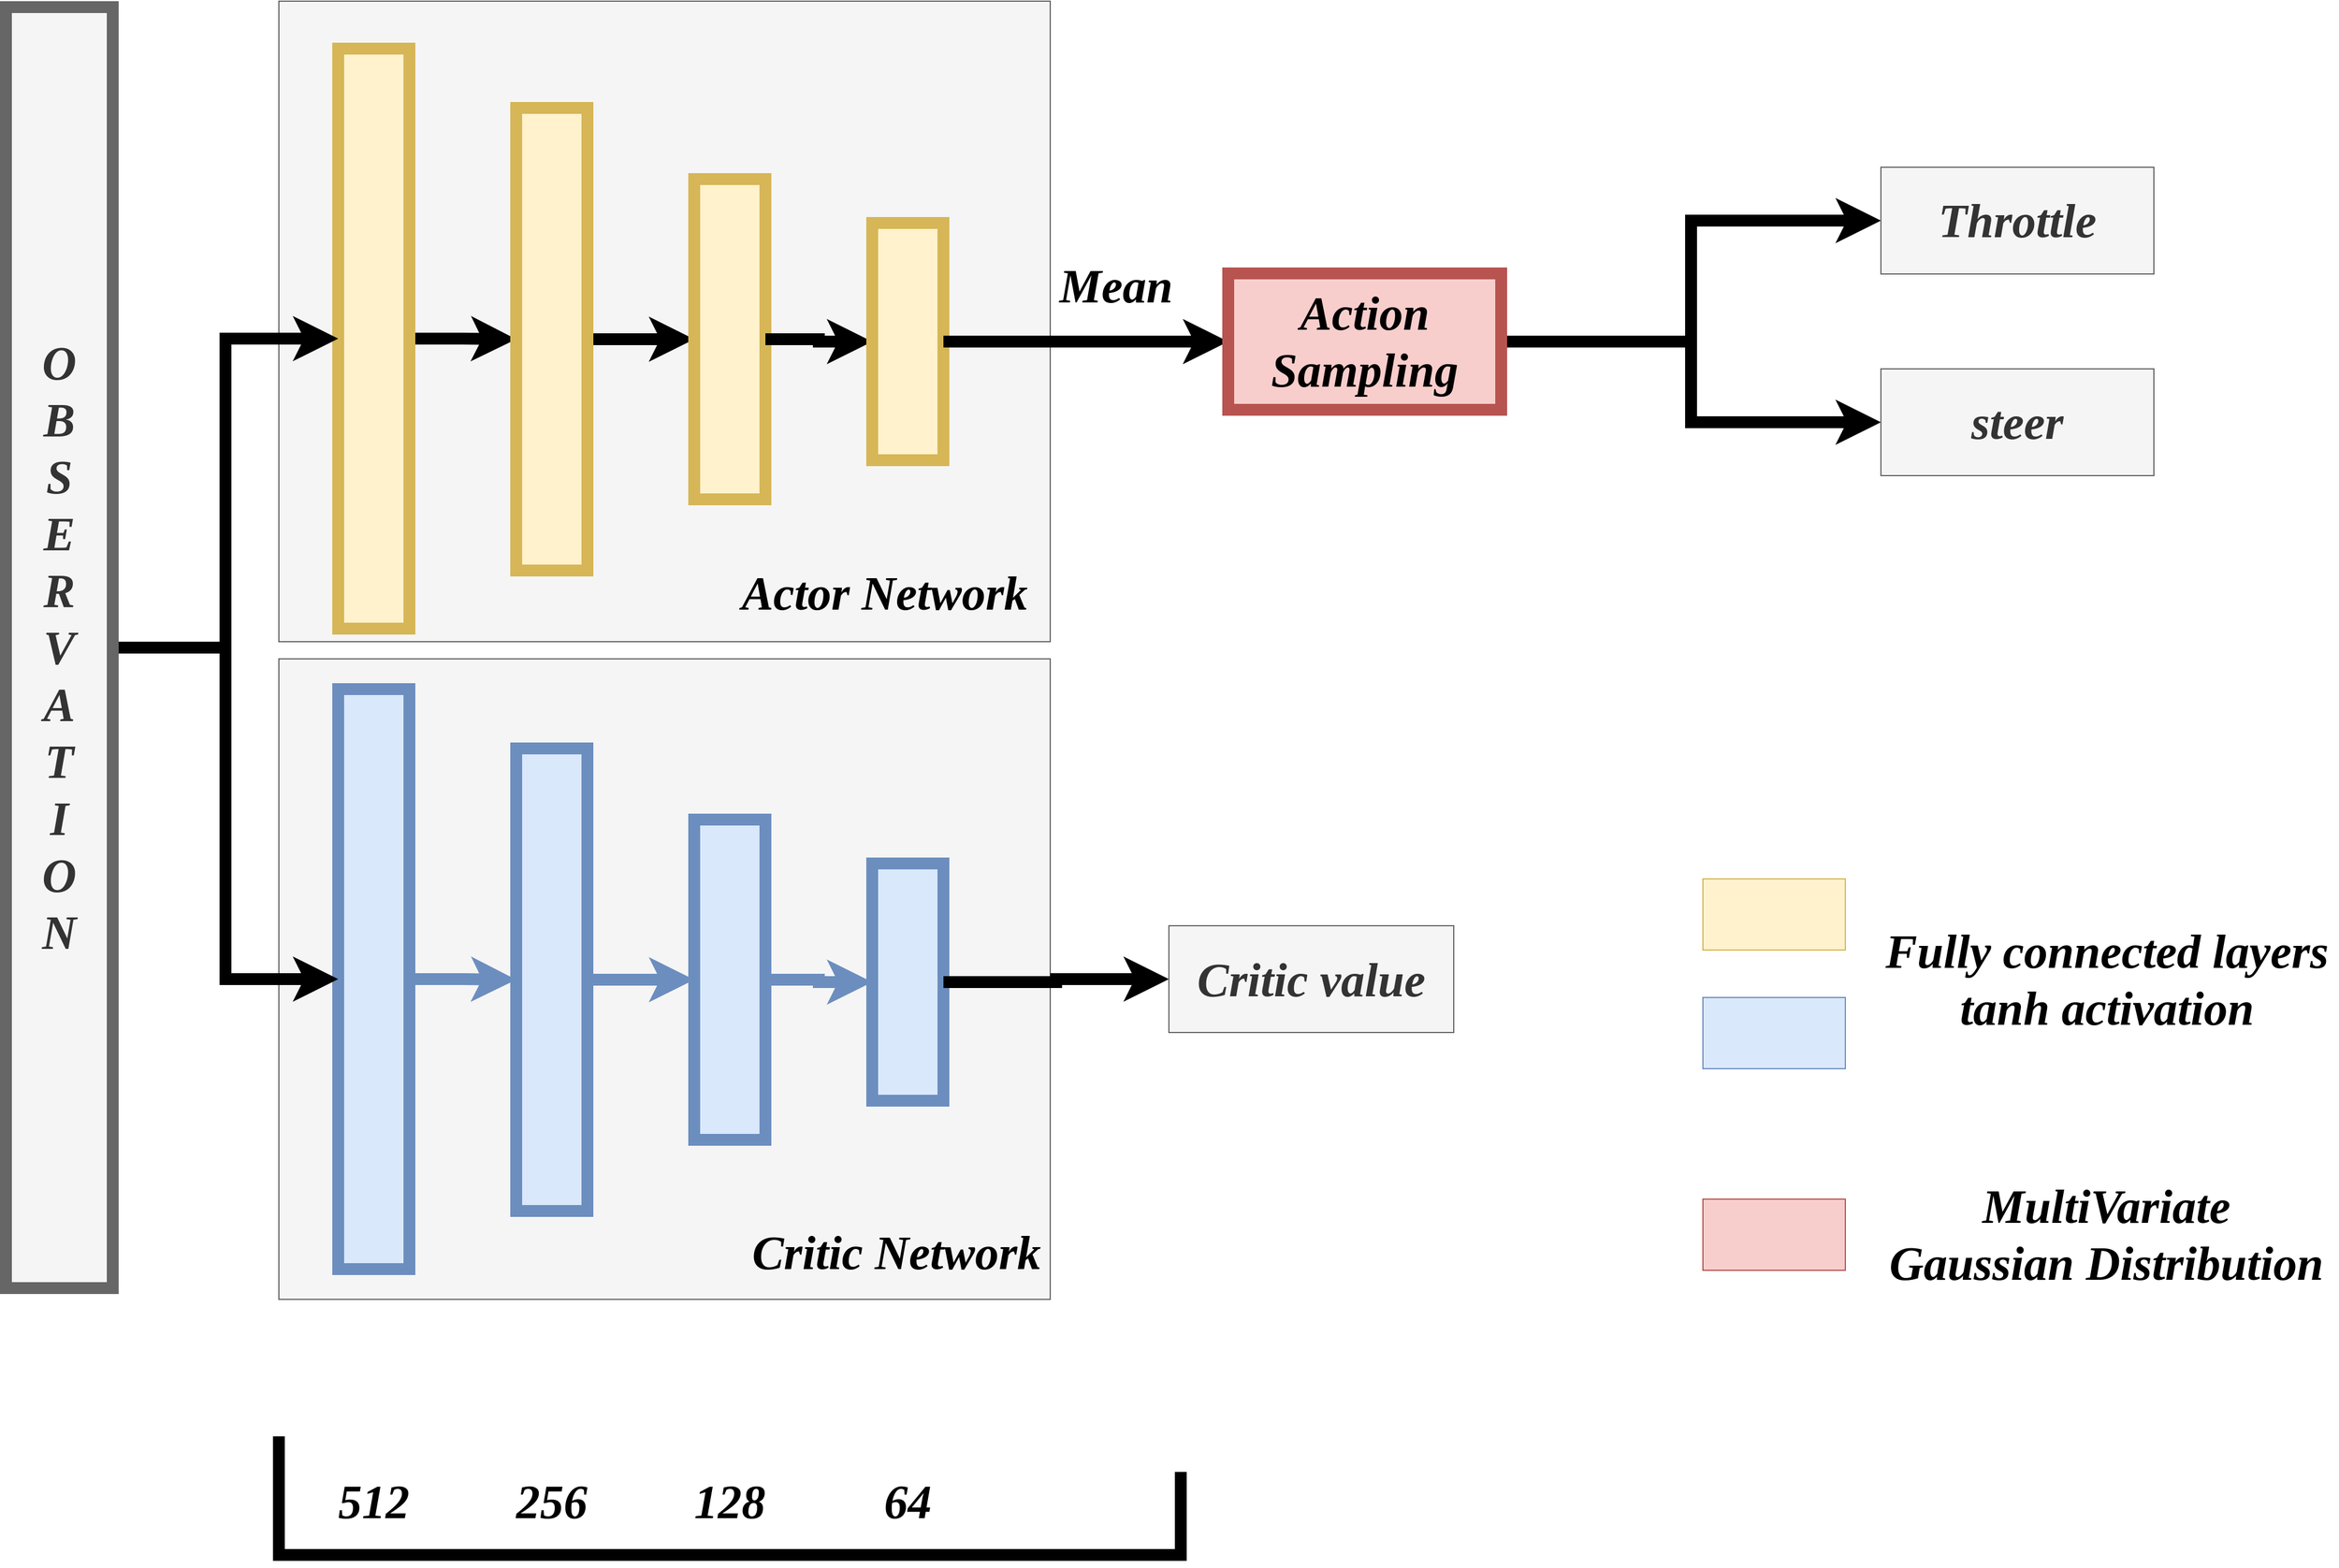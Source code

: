 <mxfile version="26.1.1">
  <diagram name="Page-1" id="R-Aer-h_dVpULyEgFt8_">
    <mxGraphModel dx="4247" dy="1380" grid="1" gridSize="10" guides="1" tooltips="1" connect="1" arrows="1" fold="1" page="1" pageScale="1" pageWidth="1600" pageHeight="1200" math="0" shadow="0">
      <root>
        <mxCell id="0" />
        <mxCell id="1" parent="0" />
        <mxCell id="EOXhwnvNKexvnQ5gYBZN-50" value="" style="rounded=0;whiteSpace=wrap;html=1;fillColor=#f5f5f5;fontColor=#333333;strokeColor=#666666;fontSize=40;fontStyle=3;fontFamily=Times New Roman;" vertex="1" parent="1">
          <mxGeometry x="50" y="520" width="650" height="540" as="geometry" />
        </mxCell>
        <mxCell id="EOXhwnvNKexvnQ5gYBZN-49" value="" style="rounded=0;whiteSpace=wrap;html=1;fillColor=#f5f5f5;fontColor=#333333;strokeColor=#666666;fontSize=40;fontStyle=3;fontFamily=Times New Roman;" vertex="1" parent="1">
          <mxGeometry x="50" y="1074.5" width="650" height="540" as="geometry" />
        </mxCell>
        <mxCell id="EOXhwnvNKexvnQ5gYBZN-1" value="" style="edgeStyle=orthogonalEdgeStyle;rounded=0;orthogonalLoop=1;jettySize=auto;html=1;strokeWidth=10;fontSize=40;fontStyle=3;fontFamily=Times New Roman;" edge="1" parent="1" source="EOXhwnvNKexvnQ5gYBZN-2" target="EOXhwnvNKexvnQ5gYBZN-4">
          <mxGeometry relative="1" as="geometry">
            <mxPoint x="210" y="555" as="targetPoint" />
          </mxGeometry>
        </mxCell>
        <mxCell id="EOXhwnvNKexvnQ5gYBZN-2" value="" style="rounded=0;whiteSpace=wrap;html=1;strokeWidth=10;fillColor=#fff2cc;strokeColor=#d6b656;fontSize=40;fontStyle=3;fontFamily=Times New Roman;" vertex="1" parent="1">
          <mxGeometry x="100" y="560" width="60" height="489" as="geometry" />
        </mxCell>
        <mxCell id="EOXhwnvNKexvnQ5gYBZN-3" value="" style="edgeStyle=orthogonalEdgeStyle;rounded=0;orthogonalLoop=1;jettySize=auto;html=1;entryX=0;entryY=0.5;entryDx=0;entryDy=0;strokeWidth=10;fontSize=40;fontStyle=3;fontFamily=Times New Roman;" edge="1" parent="1" source="EOXhwnvNKexvnQ5gYBZN-4" target="EOXhwnvNKexvnQ5gYBZN-5">
          <mxGeometry relative="1" as="geometry">
            <mxPoint x="400" y="600" as="targetPoint" />
          </mxGeometry>
        </mxCell>
        <mxCell id="EOXhwnvNKexvnQ5gYBZN-4" value="" style="rounded=0;whiteSpace=wrap;html=1;strokeWidth=10;fillColor=#fff2cc;strokeColor=#d6b656;fontSize=40;fontStyle=3;fontFamily=Times New Roman;" vertex="1" parent="1">
          <mxGeometry x="250" y="610" width="60" height="390" as="geometry" />
        </mxCell>
        <mxCell id="EOXhwnvNKexvnQ5gYBZN-5" value="" style="rounded=0;whiteSpace=wrap;html=1;strokeWidth=10;fillColor=#fff2cc;strokeColor=#d6b656;fontSize=40;fontStyle=3;fontFamily=Times New Roman;" vertex="1" parent="1">
          <mxGeometry x="400" y="670" width="60" height="270" as="geometry" />
        </mxCell>
        <mxCell id="EOXhwnvNKexvnQ5gYBZN-6" value="" style="edgeStyle=orthogonalEdgeStyle;rounded=0;orthogonalLoop=1;jettySize=auto;html=1;entryX=0;entryY=0.5;entryDx=0;entryDy=0;strokeWidth=10;fontSize=40;fontStyle=3;exitX=1;exitY=0.5;exitDx=0;exitDy=0;fontFamily=Times New Roman;" edge="1" parent="1" source="EOXhwnvNKexvnQ5gYBZN-5" target="EOXhwnvNKexvnQ5gYBZN-9">
          <mxGeometry relative="1" as="geometry">
            <mxPoint x="730" y="625" as="targetPoint" />
            <mxPoint x="540" y="565" as="sourcePoint" />
          </mxGeometry>
        </mxCell>
        <mxCell id="EOXhwnvNKexvnQ5gYBZN-9" value="" style="rounded=0;whiteSpace=wrap;html=1;strokeWidth=10;fillColor=#fff2cc;strokeColor=#d6b656;fontSize=40;fontStyle=3;fontFamily=Times New Roman;" vertex="1" parent="1">
          <mxGeometry x="550" y="707" width="60" height="200" as="geometry" />
        </mxCell>
        <mxCell id="EOXhwnvNKexvnQ5gYBZN-30" value="" style="edgeStyle=orthogonalEdgeStyle;rounded=0;orthogonalLoop=1;jettySize=auto;html=1;strokeWidth=10;fontSize=40;fontStyle=3;fontFamily=Times New Roman;exitX=1;exitY=0.5;exitDx=0;exitDy=0;" edge="1" parent="1" source="EOXhwnvNKexvnQ5gYBZN-9" target="EOXhwnvNKexvnQ5gYBZN-29">
          <mxGeometry relative="1" as="geometry">
            <mxPoint x="760" y="807" as="sourcePoint" />
          </mxGeometry>
        </mxCell>
        <mxCell id="EOXhwnvNKexvnQ5gYBZN-32" value="" style="edgeStyle=orthogonalEdgeStyle;rounded=0;orthogonalLoop=1;jettySize=auto;html=1;strokeWidth=10;fontSize=40;fontStyle=3;fontFamily=Times New Roman;entryX=0;entryY=0.5;entryDx=0;entryDy=0;" edge="1" parent="1" source="EOXhwnvNKexvnQ5gYBZN-29" target="EOXhwnvNKexvnQ5gYBZN-72">
          <mxGeometry relative="1" as="geometry">
            <mxPoint x="1280" y="807" as="targetPoint" />
          </mxGeometry>
        </mxCell>
        <mxCell id="EOXhwnvNKexvnQ5gYBZN-74" style="edgeStyle=orthogonalEdgeStyle;rounded=0;orthogonalLoop=1;jettySize=auto;html=1;entryX=0;entryY=0.5;entryDx=0;entryDy=0;fontSize=10;strokeWidth=10;" edge="1" parent="1" source="EOXhwnvNKexvnQ5gYBZN-29" target="EOXhwnvNKexvnQ5gYBZN-73">
          <mxGeometry relative="1" as="geometry" />
        </mxCell>
        <mxCell id="EOXhwnvNKexvnQ5gYBZN-29" value="&lt;div&gt;Action &lt;br&gt;&lt;/div&gt;&lt;div&gt;Sampling&lt;br&gt;&lt;/div&gt;" style="rounded=0;whiteSpace=wrap;html=1;strokeWidth=10;fillColor=#f8cecc;strokeColor=#b85450;fontSize=40;fontStyle=3;fontFamily=Times New Roman;" vertex="1" parent="1">
          <mxGeometry x="850" y="749.5" width="230" height="115" as="geometry" />
        </mxCell>
        <mxCell id="EOXhwnvNKexvnQ5gYBZN-34" value="" style="edgeStyle=orthogonalEdgeStyle;rounded=0;orthogonalLoop=1;jettySize=auto;html=1;strokeWidth=10;fontSize=40;fontStyle=3;fillColor=#dae8fc;strokeColor=#6c8ebf;fontFamily=Times New Roman;" edge="1" parent="1" source="EOXhwnvNKexvnQ5gYBZN-35" target="EOXhwnvNKexvnQ5gYBZN-37">
          <mxGeometry relative="1" as="geometry">
            <mxPoint x="210" y="1095" as="targetPoint" />
          </mxGeometry>
        </mxCell>
        <mxCell id="EOXhwnvNKexvnQ5gYBZN-35" value="" style="rounded=0;whiteSpace=wrap;html=1;strokeWidth=10;fillColor=#dae8fc;strokeColor=#6c8ebf;fontSize=40;fontStyle=3;fontFamily=Times New Roman;" vertex="1" parent="1">
          <mxGeometry x="100" y="1100" width="60" height="489" as="geometry" />
        </mxCell>
        <mxCell id="EOXhwnvNKexvnQ5gYBZN-36" value="" style="edgeStyle=orthogonalEdgeStyle;rounded=0;orthogonalLoop=1;jettySize=auto;html=1;entryX=0;entryY=0.5;entryDx=0;entryDy=0;strokeWidth=10;fontSize=40;fontStyle=3;fillColor=#dae8fc;strokeColor=#6c8ebf;fontFamily=Times New Roman;" edge="1" parent="1" source="EOXhwnvNKexvnQ5gYBZN-37" target="EOXhwnvNKexvnQ5gYBZN-38">
          <mxGeometry relative="1" as="geometry">
            <mxPoint x="400" y="1140" as="targetPoint" />
          </mxGeometry>
        </mxCell>
        <mxCell id="EOXhwnvNKexvnQ5gYBZN-37" value="" style="rounded=0;whiteSpace=wrap;html=1;strokeWidth=10;fillColor=#dae8fc;strokeColor=#6c8ebf;fontSize=40;fontStyle=3;fontFamily=Times New Roman;" vertex="1" parent="1">
          <mxGeometry x="250" y="1150" width="60" height="390" as="geometry" />
        </mxCell>
        <mxCell id="EOXhwnvNKexvnQ5gYBZN-38" value="" style="rounded=0;whiteSpace=wrap;html=1;strokeWidth=10;fillColor=#dae8fc;strokeColor=#6c8ebf;fontSize=40;fontStyle=3;fontFamily=Times New Roman;" vertex="1" parent="1">
          <mxGeometry x="400" y="1210" width="60" height="270" as="geometry" />
        </mxCell>
        <mxCell id="EOXhwnvNKexvnQ5gYBZN-39" value="" style="edgeStyle=orthogonalEdgeStyle;rounded=0;orthogonalLoop=1;jettySize=auto;html=1;entryX=0;entryY=0.5;entryDx=0;entryDy=0;strokeWidth=10;fontSize=40;fontStyle=3;exitX=1;exitY=0.5;exitDx=0;exitDy=0;fillColor=#dae8fc;strokeColor=#6c8ebf;fontFamily=Times New Roman;" edge="1" parent="1" source="EOXhwnvNKexvnQ5gYBZN-38" target="EOXhwnvNKexvnQ5gYBZN-41">
          <mxGeometry relative="1" as="geometry">
            <mxPoint x="730" y="1165" as="targetPoint" />
            <mxPoint x="540" y="1105" as="sourcePoint" />
          </mxGeometry>
        </mxCell>
        <mxCell id="EOXhwnvNKexvnQ5gYBZN-41" value="" style="rounded=0;whiteSpace=wrap;html=1;strokeWidth=10;fillColor=#dae8fc;strokeColor=#6c8ebf;fontSize=40;fontStyle=3;fontFamily=Times New Roman;" vertex="1" parent="1">
          <mxGeometry x="550" y="1247" width="60" height="200" as="geometry" />
        </mxCell>
        <mxCell id="EOXhwnvNKexvnQ5gYBZN-42" value="" style="edgeStyle=orthogonalEdgeStyle;rounded=0;orthogonalLoop=1;jettySize=auto;html=1;strokeWidth=10;fontSize=40;fontStyle=3;fontFamily=Times New Roman;exitX=1;exitY=0.5;exitDx=0;exitDy=0;entryX=0;entryY=0.5;entryDx=0;entryDy=0;" edge="1" parent="1" source="EOXhwnvNKexvnQ5gYBZN-41" target="EOXhwnvNKexvnQ5gYBZN-71">
          <mxGeometry relative="1" as="geometry">
            <mxPoint x="760" y="1347" as="sourcePoint" />
            <mxPoint x="780" y="1347" as="targetPoint" />
          </mxGeometry>
        </mxCell>
        <mxCell id="EOXhwnvNKexvnQ5gYBZN-47" style="edgeStyle=orthogonalEdgeStyle;rounded=0;orthogonalLoop=1;jettySize=auto;html=1;entryX=0;entryY=0.5;entryDx=0;entryDy=0;strokeWidth=10;fontSize=40;fontStyle=3;fontFamily=Times New Roman;" edge="1" parent="1" source="EOXhwnvNKexvnQ5gYBZN-46" target="EOXhwnvNKexvnQ5gYBZN-2">
          <mxGeometry relative="1" as="geometry" />
        </mxCell>
        <mxCell id="EOXhwnvNKexvnQ5gYBZN-48" style="edgeStyle=orthogonalEdgeStyle;rounded=0;orthogonalLoop=1;jettySize=auto;html=1;strokeWidth=10;fontSize=40;fontStyle=3;fontFamily=Times New Roman;" edge="1" parent="1" source="EOXhwnvNKexvnQ5gYBZN-46" target="EOXhwnvNKexvnQ5gYBZN-35">
          <mxGeometry relative="1" as="geometry" />
        </mxCell>
        <mxCell id="EOXhwnvNKexvnQ5gYBZN-46" value="&lt;div&gt;&lt;font&gt;&lt;span&gt;O&lt;/span&gt;&lt;/font&gt;&lt;/div&gt;&lt;div&gt;&lt;font&gt;&lt;span&gt;B&lt;/span&gt;&lt;/font&gt;&lt;/div&gt;&lt;div&gt;&lt;font&gt;&lt;span&gt;S&lt;/span&gt;&lt;/font&gt;&lt;/div&gt;&lt;div&gt;&lt;font&gt;&lt;span&gt;E&lt;/span&gt;&lt;/font&gt;&lt;/div&gt;&lt;div&gt;&lt;font&gt;&lt;span&gt;R&lt;/span&gt;&lt;/font&gt;&lt;/div&gt;&lt;div&gt;&lt;font&gt;&lt;span&gt;V&lt;/span&gt;&lt;/font&gt;&lt;/div&gt;&lt;div&gt;&lt;font&gt;&lt;span&gt;A&lt;/span&gt;&lt;/font&gt;&lt;/div&gt;&lt;div&gt;&lt;font&gt;&lt;span&gt;T&lt;/span&gt;&lt;/font&gt;&lt;/div&gt;&lt;div&gt;&lt;font&gt;&lt;span&gt;I&lt;/span&gt;&lt;/font&gt;&lt;/div&gt;&lt;div&gt;&lt;font&gt;&lt;span&gt;O&lt;/span&gt;&lt;/font&gt;&lt;/div&gt;&lt;div&gt;&lt;font&gt;&lt;span&gt;N&lt;/span&gt;&lt;/font&gt;&lt;/div&gt;" style="rounded=0;whiteSpace=wrap;html=1;strokeWidth=10;fillColor=#f5f5f5;strokeColor=#666666;fontSize=40;fontStyle=3;fontColor=#333333;fontFamily=Times New Roman;" vertex="1" parent="1">
          <mxGeometry x="-180" y="525" width="90" height="1080" as="geometry" />
        </mxCell>
        <mxCell id="EOXhwnvNKexvnQ5gYBZN-51" value="" style="endArrow=none;html=1;rounded=0;strokeWidth=10;fontSize=40;fontStyle=3;fontFamily=Times New Roman;" edge="1" parent="1">
          <mxGeometry width="50" height="50" relative="1" as="geometry">
            <mxPoint x="50" y="1730" as="sourcePoint" />
            <mxPoint x="810" y="1760" as="targetPoint" />
            <Array as="points">
              <mxPoint x="50" y="1830" />
              <mxPoint x="810" y="1830" />
            </Array>
          </mxGeometry>
        </mxCell>
        <mxCell id="EOXhwnvNKexvnQ5gYBZN-53" value="&lt;div&gt;&lt;font&gt;&lt;span&gt;&lt;span&gt;512&lt;/span&gt;&lt;/span&gt;&lt;/font&gt;&lt;/div&gt;" style="text;html=1;align=center;verticalAlign=middle;whiteSpace=wrap;rounded=0;fontSize=40;fontStyle=3;fontFamily=Times New Roman;" vertex="1" parent="1">
          <mxGeometry x="60" y="1730" width="140" height="110" as="geometry" />
        </mxCell>
        <mxCell id="EOXhwnvNKexvnQ5gYBZN-54" value="128" style="text;html=1;align=center;verticalAlign=middle;whiteSpace=wrap;rounded=0;fontSize=40;fontStyle=3;fontFamily=Times New Roman;" vertex="1" parent="1">
          <mxGeometry x="360" y="1730" width="140" height="110" as="geometry" />
        </mxCell>
        <mxCell id="EOXhwnvNKexvnQ5gYBZN-55" value="&lt;font&gt;&lt;span&gt;&lt;span&gt;256&lt;/span&gt;&lt;/span&gt;&lt;/font&gt;" style="text;html=1;align=center;verticalAlign=middle;whiteSpace=wrap;rounded=0;fontSize=40;fontStyle=3;fontFamily=Times New Roman;" vertex="1" parent="1">
          <mxGeometry x="210" y="1730" width="140" height="110" as="geometry" />
        </mxCell>
        <mxCell id="EOXhwnvNKexvnQ5gYBZN-56" value="64" style="text;html=1;align=center;verticalAlign=middle;whiteSpace=wrap;rounded=0;fontSize=40;fontStyle=3;fontFamily=Times New Roman;" vertex="1" parent="1">
          <mxGeometry x="510" y="1730" width="140" height="110" as="geometry" />
        </mxCell>
        <mxCell id="EOXhwnvNKexvnQ5gYBZN-59" value="" style="rounded=0;whiteSpace=wrap;html=1;fillColor=#fff2cc;strokeColor=#d6b656;fontSize=40;fontStyle=3;fontFamily=Times New Roman;" vertex="1" parent="1">
          <mxGeometry x="1250" y="1260" width="120" height="60" as="geometry" />
        </mxCell>
        <mxCell id="EOXhwnvNKexvnQ5gYBZN-60" value="" style="rounded=0;whiteSpace=wrap;html=1;fillColor=#dae8fc;strokeColor=#6c8ebf;fontSize=40;fontStyle=3;fontFamily=Times New Roman;" vertex="1" parent="1">
          <mxGeometry x="1250" y="1360" width="120" height="60" as="geometry" />
        </mxCell>
        <mxCell id="EOXhwnvNKexvnQ5gYBZN-62" value="&lt;div&gt;&lt;span&gt;&lt;span&gt;&lt;font&gt;Fully connected layers&lt;/font&gt;&lt;/span&gt;&lt;/span&gt;&lt;/div&gt;&lt;div&gt;&lt;span&gt;&lt;span&gt;&lt;font&gt;tanh activation&lt;/font&gt;&lt;font&gt;&lt;br&gt;&lt;/font&gt;&lt;/span&gt;&lt;/span&gt;&lt;/div&gt;" style="text;html=1;align=center;verticalAlign=middle;resizable=0;points=[];autosize=1;strokeColor=none;fillColor=none;fontSize=40;fontStyle=3;fontFamily=Times New Roman;" vertex="1" parent="1">
          <mxGeometry x="1395" y="1290" width="390" height="110" as="geometry" />
        </mxCell>
        <mxCell id="EOXhwnvNKexvnQ5gYBZN-63" value="" style="rounded=0;whiteSpace=wrap;html=1;fillColor=#f8cecc;strokeColor=#b85450;fontSize=40;fontStyle=3;fontFamily=Times New Roman;" vertex="1" parent="1">
          <mxGeometry x="1250" y="1530" width="120" height="60" as="geometry" />
        </mxCell>
        <mxCell id="EOXhwnvNKexvnQ5gYBZN-64" value="&lt;div&gt;&lt;span&gt;&lt;span&gt;&lt;font&gt;MultiVariate &lt;br&gt;&lt;/font&gt;&lt;/span&gt;&lt;/span&gt;&lt;/div&gt;&lt;div&gt;&lt;span&gt;&lt;span&gt;&lt;font&gt;Gaussian Distribution&lt;/font&gt;&lt;font&gt;&lt;br&gt;&lt;/font&gt;&lt;/span&gt;&lt;/span&gt;&lt;/div&gt;" style="text;html=1;align=center;verticalAlign=middle;whiteSpace=wrap;rounded=0;fontSize=40;fontStyle=3;fontFamily=Times New Roman;" vertex="1" parent="1">
          <mxGeometry x="1395" y="1480" width="390" height="160" as="geometry" />
        </mxCell>
        <mxCell id="EOXhwnvNKexvnQ5gYBZN-66" value="Mean" style="text;html=1;align=center;verticalAlign=middle;resizable=0;points=[];autosize=1;strokeColor=none;fillColor=none;fontSize=40;fontStyle=3;fontFamily=Times New Roman;" vertex="1" parent="1">
          <mxGeometry x="700" y="730" width="110" height="60" as="geometry" />
        </mxCell>
        <mxCell id="EOXhwnvNKexvnQ5gYBZN-69" value="Actor Network" style="text;html=1;align=center;verticalAlign=middle;resizable=0;points=[];autosize=1;strokeColor=none;fillColor=none;fontSize=40;fontStyle=3;fontFamily=Times New Roman;" vertex="1" parent="1">
          <mxGeometry x="430" y="989" width="260" height="60" as="geometry" />
        </mxCell>
        <mxCell id="EOXhwnvNKexvnQ5gYBZN-70" value="Critic Network" style="text;html=1;align=center;verticalAlign=middle;resizable=0;points=[];autosize=1;strokeColor=none;fillColor=none;fontSize=40;fontStyle=3;fontFamily=Times New Roman;" vertex="1" parent="1">
          <mxGeometry x="440" y="1545" width="260" height="60" as="geometry" />
        </mxCell>
        <mxCell id="EOXhwnvNKexvnQ5gYBZN-71" value="&lt;div&gt;&lt;br&gt;&lt;/div&gt;Critic value&lt;div&gt;&lt;br/&gt;&lt;/div&gt;" style="rounded=0;whiteSpace=wrap;html=1;fillColor=#f5f5f5;fontColor=#333333;strokeColor=#666666;fontSize=40;fontStyle=3;fontFamily=Times New Roman;" vertex="1" parent="1">
          <mxGeometry x="800" y="1299.5" width="240" height="90" as="geometry" />
        </mxCell>
        <mxCell id="EOXhwnvNKexvnQ5gYBZN-72" value="Throttle" style="rounded=0;whiteSpace=wrap;html=1;fontSize=40;fontStyle=3;fontFamily=Times New Roman;fillColor=#f5f5f5;fontColor=#333333;strokeColor=#666666;" vertex="1" parent="1">
          <mxGeometry x="1400" y="660" width="230" height="90" as="geometry" />
        </mxCell>
        <mxCell id="EOXhwnvNKexvnQ5gYBZN-73" value="steer" style="rounded=0;whiteSpace=wrap;html=1;fontSize=40;fontStyle=3;fontFamily=Times New Roman;fillColor=#f5f5f5;fontColor=#333333;strokeColor=#666666;" vertex="1" parent="1">
          <mxGeometry x="1400" y="830" width="230" height="90" as="geometry" />
        </mxCell>
      </root>
    </mxGraphModel>
  </diagram>
</mxfile>
